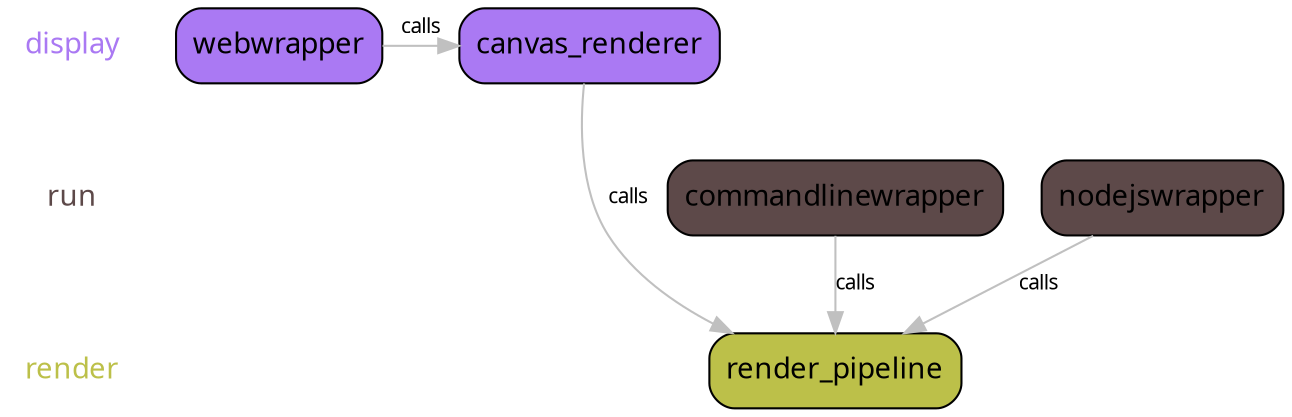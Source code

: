 digraph G{
        node[shape=box style="rounded,filled" fontname=Sans fillcolor="#ccccff"]  //i'm terrible partial to to perrywinkle blue ;)
        //compound=true
        //rankdir=LR
        //outputMode=nodesfirst
        
        //node[colorscheme=spectral3]
        {
          node [shape=plaintext]
          edge [style=invis]
        
        display -> run -> render
        }
        
        {
          node[fillcolor="#8b48eebb"]
          // layer name's color needs to be overridden here else the top level color will inherit.
          rank=same;display[color=none fontcolor="#8b48eebb" fillcolor=none];webwrapper;canvas_renderer
        };
        
        {
          node[fillcolor="#230707bb"]
          // layer name's color needs to be overridden here else the top level color will inherit.
          rank=same;run[color=none fontcolor="#230707bb" fillcolor=none];commandlinewrapper;nodejswrapper
        };
        
        {
          node[fillcolor="#a4a908bb"]
          // layer name's color needs to be overridden here else the top level color will inherit.
          rank=same;render[color=none fontcolor="#a4a908bb" fillcolor=none];render_pipeline
        };
        
    webwrapper -> canvas_renderer [label="calls",color=gray, fontname=Sans fontsize="10"]
      
    canvas_renderer -> render_pipeline [label="calls",color=gray, fontname=Sans fontsize="10"]
      
    commandlinewrapper -> render_pipeline [label="calls",color=gray, fontname=Sans fontsize="10"]
      
    nodejswrapper -> render_pipeline [label="calls",color=gray, fontname=Sans fontsize="10"]
      
}
